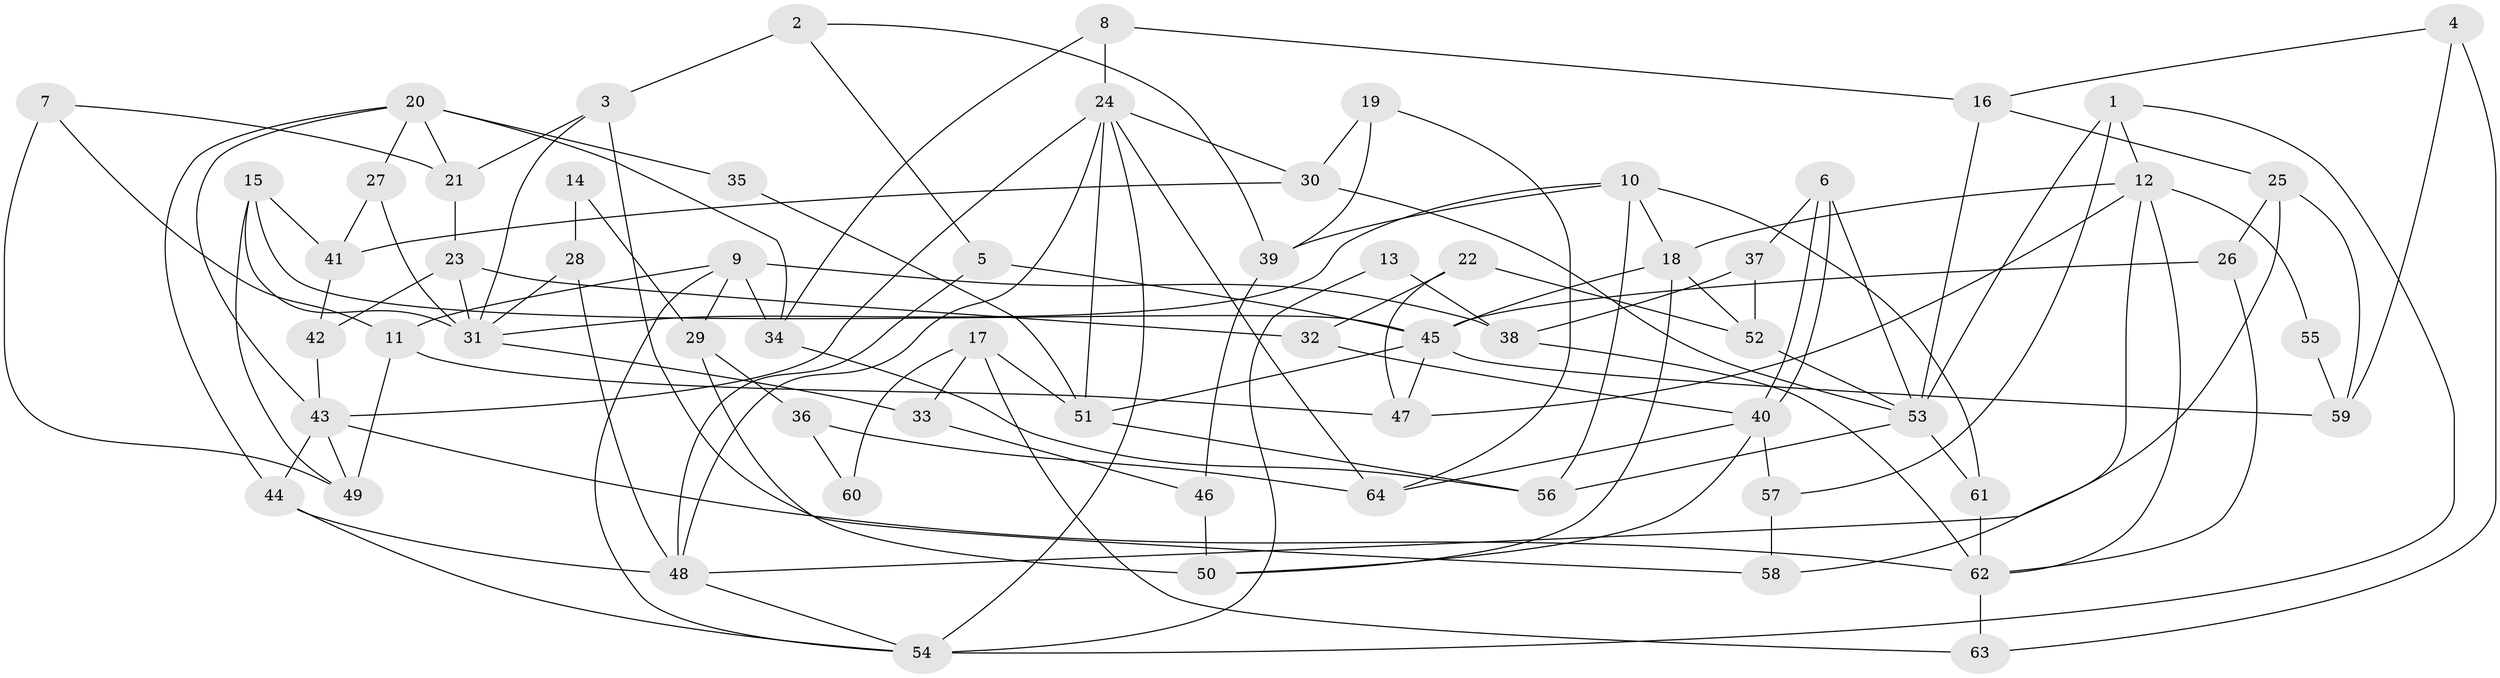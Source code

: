 // Generated by graph-tools (version 1.1) at 2025/26/03/09/25 03:26:09]
// undirected, 64 vertices, 128 edges
graph export_dot {
graph [start="1"]
  node [color=gray90,style=filled];
  1;
  2;
  3;
  4;
  5;
  6;
  7;
  8;
  9;
  10;
  11;
  12;
  13;
  14;
  15;
  16;
  17;
  18;
  19;
  20;
  21;
  22;
  23;
  24;
  25;
  26;
  27;
  28;
  29;
  30;
  31;
  32;
  33;
  34;
  35;
  36;
  37;
  38;
  39;
  40;
  41;
  42;
  43;
  44;
  45;
  46;
  47;
  48;
  49;
  50;
  51;
  52;
  53;
  54;
  55;
  56;
  57;
  58;
  59;
  60;
  61;
  62;
  63;
  64;
  1 -- 54;
  1 -- 12;
  1 -- 53;
  1 -- 57;
  2 -- 39;
  2 -- 5;
  2 -- 3;
  3 -- 31;
  3 -- 21;
  3 -- 58;
  4 -- 63;
  4 -- 16;
  4 -- 59;
  5 -- 45;
  5 -- 48;
  6 -- 40;
  6 -- 40;
  6 -- 53;
  6 -- 37;
  7 -- 21;
  7 -- 11;
  7 -- 49;
  8 -- 24;
  8 -- 34;
  8 -- 16;
  9 -- 54;
  9 -- 11;
  9 -- 29;
  9 -- 34;
  9 -- 38;
  10 -- 31;
  10 -- 61;
  10 -- 18;
  10 -- 39;
  10 -- 56;
  11 -- 47;
  11 -- 49;
  12 -- 62;
  12 -- 58;
  12 -- 18;
  12 -- 47;
  12 -- 55;
  13 -- 54;
  13 -- 38;
  14 -- 29;
  14 -- 28;
  15 -- 49;
  15 -- 45;
  15 -- 31;
  15 -- 41;
  16 -- 53;
  16 -- 25;
  17 -- 33;
  17 -- 51;
  17 -- 60;
  17 -- 63;
  18 -- 45;
  18 -- 50;
  18 -- 52;
  19 -- 30;
  19 -- 64;
  19 -- 39;
  20 -- 44;
  20 -- 34;
  20 -- 21;
  20 -- 27;
  20 -- 35;
  20 -- 43;
  21 -- 23;
  22 -- 47;
  22 -- 52;
  22 -- 32;
  23 -- 31;
  23 -- 32;
  23 -- 42;
  24 -- 43;
  24 -- 51;
  24 -- 30;
  24 -- 48;
  24 -- 54;
  24 -- 64;
  25 -- 48;
  25 -- 26;
  25 -- 59;
  26 -- 45;
  26 -- 62;
  27 -- 41;
  27 -- 31;
  28 -- 48;
  28 -- 31;
  29 -- 50;
  29 -- 36;
  30 -- 53;
  30 -- 41;
  31 -- 33;
  32 -- 40;
  33 -- 46;
  34 -- 56;
  35 -- 51;
  36 -- 64;
  36 -- 60;
  37 -- 38;
  37 -- 52;
  38 -- 62;
  39 -- 46;
  40 -- 50;
  40 -- 57;
  40 -- 64;
  41 -- 42;
  42 -- 43;
  43 -- 44;
  43 -- 49;
  43 -- 62;
  44 -- 54;
  44 -- 48;
  45 -- 59;
  45 -- 47;
  45 -- 51;
  46 -- 50;
  48 -- 54;
  51 -- 56;
  52 -- 53;
  53 -- 56;
  53 -- 61;
  55 -- 59;
  57 -- 58;
  61 -- 62;
  62 -- 63;
}
